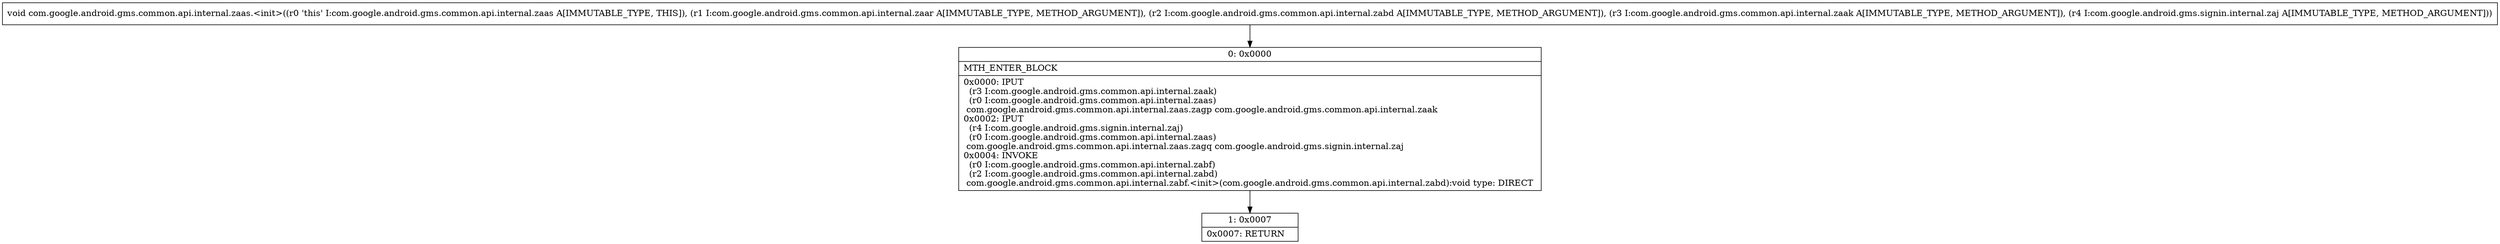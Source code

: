 digraph "CFG forcom.google.android.gms.common.api.internal.zaas.\<init\>(Lcom\/google\/android\/gms\/common\/api\/internal\/zaar;Lcom\/google\/android\/gms\/common\/api\/internal\/zabd;Lcom\/google\/android\/gms\/common\/api\/internal\/zaak;Lcom\/google\/android\/gms\/signin\/internal\/zaj;)V" {
Node_0 [shape=record,label="{0\:\ 0x0000|MTH_ENTER_BLOCK\l|0x0000: IPUT  \l  (r3 I:com.google.android.gms.common.api.internal.zaak)\l  (r0 I:com.google.android.gms.common.api.internal.zaas)\l com.google.android.gms.common.api.internal.zaas.zagp com.google.android.gms.common.api.internal.zaak \l0x0002: IPUT  \l  (r4 I:com.google.android.gms.signin.internal.zaj)\l  (r0 I:com.google.android.gms.common.api.internal.zaas)\l com.google.android.gms.common.api.internal.zaas.zagq com.google.android.gms.signin.internal.zaj \l0x0004: INVOKE  \l  (r0 I:com.google.android.gms.common.api.internal.zabf)\l  (r2 I:com.google.android.gms.common.api.internal.zabd)\l com.google.android.gms.common.api.internal.zabf.\<init\>(com.google.android.gms.common.api.internal.zabd):void type: DIRECT \l}"];
Node_1 [shape=record,label="{1\:\ 0x0007|0x0007: RETURN   \l}"];
MethodNode[shape=record,label="{void com.google.android.gms.common.api.internal.zaas.\<init\>((r0 'this' I:com.google.android.gms.common.api.internal.zaas A[IMMUTABLE_TYPE, THIS]), (r1 I:com.google.android.gms.common.api.internal.zaar A[IMMUTABLE_TYPE, METHOD_ARGUMENT]), (r2 I:com.google.android.gms.common.api.internal.zabd A[IMMUTABLE_TYPE, METHOD_ARGUMENT]), (r3 I:com.google.android.gms.common.api.internal.zaak A[IMMUTABLE_TYPE, METHOD_ARGUMENT]), (r4 I:com.google.android.gms.signin.internal.zaj A[IMMUTABLE_TYPE, METHOD_ARGUMENT])) }"];
MethodNode -> Node_0;
Node_0 -> Node_1;
}


